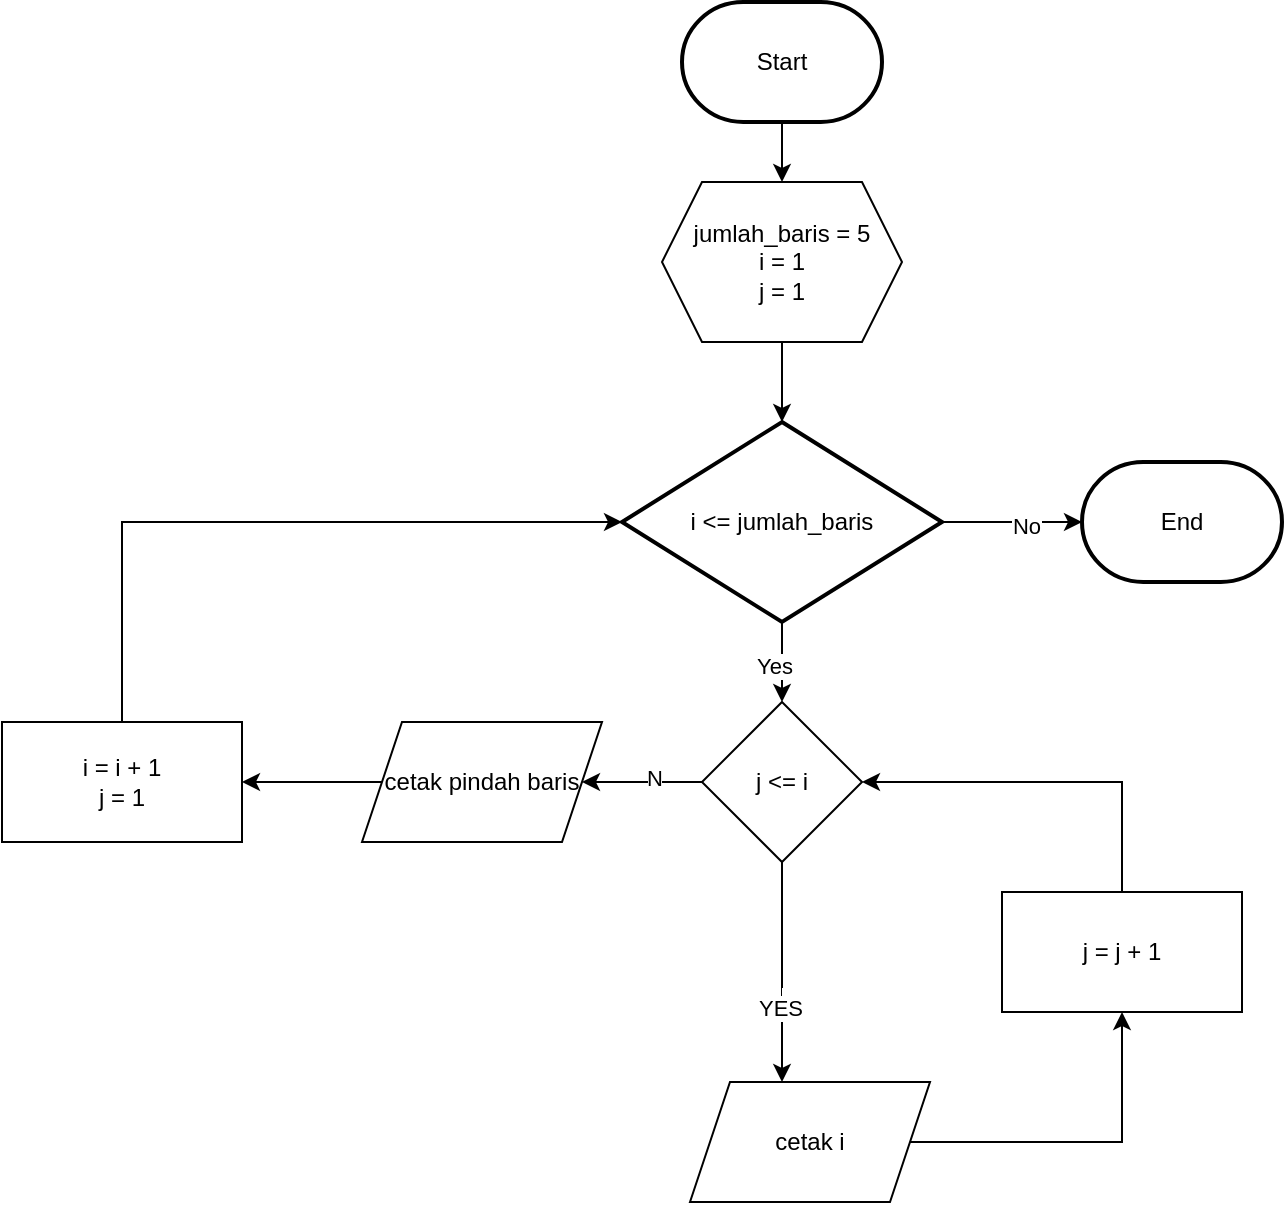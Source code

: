 <mxfile version="21.7.5" type="github">
  <diagram name="Page-1" id="i9kUg0sXFJhj6cccn-YR">
    <mxGraphModel dx="1050" dy="677" grid="1" gridSize="10" guides="1" tooltips="1" connect="1" arrows="1" fold="1" page="1" pageScale="1" pageWidth="827" pageHeight="1169" math="0" shadow="0">
      <root>
        <mxCell id="0" />
        <mxCell id="1" parent="0" />
        <mxCell id="tY3E_lzMiKL4bfyCI7sq-5" style="edgeStyle=orthogonalEdgeStyle;rounded=0;orthogonalLoop=1;jettySize=auto;html=1;entryX=0.5;entryY=0;entryDx=0;entryDy=0;" edge="1" parent="1" source="tY3E_lzMiKL4bfyCI7sq-1" target="tY3E_lzMiKL4bfyCI7sq-4">
          <mxGeometry relative="1" as="geometry" />
        </mxCell>
        <mxCell id="tY3E_lzMiKL4bfyCI7sq-1" value="Start" style="strokeWidth=2;html=1;shape=mxgraph.flowchart.terminator;whiteSpace=wrap;" vertex="1" parent="1">
          <mxGeometry x="350" y="110" width="100" height="60" as="geometry" />
        </mxCell>
        <mxCell id="tY3E_lzMiKL4bfyCI7sq-8" style="edgeStyle=orthogonalEdgeStyle;rounded=0;orthogonalLoop=1;jettySize=auto;html=1;entryX=0.5;entryY=0;entryDx=0;entryDy=0;entryPerimeter=0;" edge="1" parent="1" source="tY3E_lzMiKL4bfyCI7sq-4" target="tY3E_lzMiKL4bfyCI7sq-7">
          <mxGeometry relative="1" as="geometry" />
        </mxCell>
        <mxCell id="tY3E_lzMiKL4bfyCI7sq-4" value="&lt;div&gt;jumlah_baris = 5&lt;br&gt;&lt;/div&gt;&lt;div&gt;i = 1&lt;br&gt;&lt;/div&gt;&lt;div&gt;j = 1&lt;br&gt;&lt;/div&gt;" style="shape=hexagon;perimeter=hexagonPerimeter2;whiteSpace=wrap;html=1;fixedSize=1;" vertex="1" parent="1">
          <mxGeometry x="340" y="200" width="120" height="80" as="geometry" />
        </mxCell>
        <mxCell id="tY3E_lzMiKL4bfyCI7sq-17" style="edgeStyle=orthogonalEdgeStyle;rounded=0;orthogonalLoop=1;jettySize=auto;html=1;entryX=0.5;entryY=0;entryDx=0;entryDy=0;" edge="1" parent="1" source="tY3E_lzMiKL4bfyCI7sq-7" target="tY3E_lzMiKL4bfyCI7sq-16">
          <mxGeometry relative="1" as="geometry" />
        </mxCell>
        <mxCell id="tY3E_lzMiKL4bfyCI7sq-33" value="Yes" style="edgeLabel;html=1;align=center;verticalAlign=middle;resizable=0;points=[];" vertex="1" connectable="0" parent="tY3E_lzMiKL4bfyCI7sq-17">
          <mxGeometry x="0.1" y="-4" relative="1" as="geometry">
            <mxPoint as="offset" />
          </mxGeometry>
        </mxCell>
        <mxCell id="tY3E_lzMiKL4bfyCI7sq-25" style="edgeStyle=orthogonalEdgeStyle;rounded=0;orthogonalLoop=1;jettySize=auto;html=1;entryX=0;entryY=0.5;entryDx=0;entryDy=0;entryPerimeter=0;" edge="1" parent="1" source="tY3E_lzMiKL4bfyCI7sq-7" target="tY3E_lzMiKL4bfyCI7sq-27">
          <mxGeometry relative="1" as="geometry">
            <mxPoint x="580" y="370" as="targetPoint" />
            <Array as="points">
              <mxPoint x="540" y="370" />
              <mxPoint x="540" y="370" />
            </Array>
          </mxGeometry>
        </mxCell>
        <mxCell id="tY3E_lzMiKL4bfyCI7sq-32" value="No" style="edgeLabel;html=1;align=center;verticalAlign=middle;resizable=0;points=[];" vertex="1" connectable="0" parent="tY3E_lzMiKL4bfyCI7sq-25">
          <mxGeometry x="0.2" y="-2" relative="1" as="geometry">
            <mxPoint as="offset" />
          </mxGeometry>
        </mxCell>
        <mxCell id="tY3E_lzMiKL4bfyCI7sq-7" value="i &amp;lt;= jumlah_baris" style="strokeWidth=2;html=1;shape=mxgraph.flowchart.decision;whiteSpace=wrap;" vertex="1" parent="1">
          <mxGeometry x="320" y="320" width="160" height="100" as="geometry" />
        </mxCell>
        <mxCell id="tY3E_lzMiKL4bfyCI7sq-20" style="edgeStyle=orthogonalEdgeStyle;rounded=0;orthogonalLoop=1;jettySize=auto;html=1;entryX=0.5;entryY=1;entryDx=0;entryDy=0;exitX=1;exitY=0.5;exitDx=0;exitDy=0;" edge="1" parent="1" target="tY3E_lzMiKL4bfyCI7sq-34">
          <mxGeometry relative="1" as="geometry">
            <mxPoint x="470" y="500" as="targetPoint" />
            <mxPoint x="460" y="680" as="sourcePoint" />
            <Array as="points">
              <mxPoint x="570" y="680" />
            </Array>
          </mxGeometry>
        </mxCell>
        <mxCell id="tY3E_lzMiKL4bfyCI7sq-18" style="edgeStyle=orthogonalEdgeStyle;rounded=0;orthogonalLoop=1;jettySize=auto;html=1;entryX=0.5;entryY=0;entryDx=0;entryDy=0;" edge="1" parent="1" source="tY3E_lzMiKL4bfyCI7sq-16">
          <mxGeometry relative="1" as="geometry">
            <mxPoint x="400" y="650" as="targetPoint" />
          </mxGeometry>
        </mxCell>
        <mxCell id="tY3E_lzMiKL4bfyCI7sq-21" value="y" style="edgeLabel;html=1;align=center;verticalAlign=middle;resizable=0;points=[];" vertex="1" connectable="0" parent="tY3E_lzMiKL4bfyCI7sq-18">
          <mxGeometry x="0.257" y="1" relative="1" as="geometry">
            <mxPoint as="offset" />
          </mxGeometry>
        </mxCell>
        <mxCell id="tY3E_lzMiKL4bfyCI7sq-30" value="&lt;div&gt;YES&lt;/div&gt;" style="edgeLabel;html=1;align=center;verticalAlign=middle;resizable=0;points=[];" vertex="1" connectable="0" parent="tY3E_lzMiKL4bfyCI7sq-18">
          <mxGeometry x="0.327" y="-2" relative="1" as="geometry">
            <mxPoint as="offset" />
          </mxGeometry>
        </mxCell>
        <mxCell id="tY3E_lzMiKL4bfyCI7sq-23" style="edgeStyle=orthogonalEdgeStyle;rounded=0;orthogonalLoop=1;jettySize=auto;html=1;entryX=1;entryY=0.5;entryDx=0;entryDy=0;" edge="1" parent="1" source="tY3E_lzMiKL4bfyCI7sq-16" target="tY3E_lzMiKL4bfyCI7sq-39">
          <mxGeometry relative="1" as="geometry">
            <mxPoint x="280" y="500" as="targetPoint" />
          </mxGeometry>
        </mxCell>
        <mxCell id="tY3E_lzMiKL4bfyCI7sq-29" value="N" style="edgeLabel;html=1;align=center;verticalAlign=middle;resizable=0;points=[];" vertex="1" connectable="0" parent="tY3E_lzMiKL4bfyCI7sq-23">
          <mxGeometry x="-0.2" y="-2" relative="1" as="geometry">
            <mxPoint as="offset" />
          </mxGeometry>
        </mxCell>
        <mxCell id="tY3E_lzMiKL4bfyCI7sq-16" value="j &amp;lt;= i" style="rhombus;whiteSpace=wrap;html=1;" vertex="1" parent="1">
          <mxGeometry x="360" y="460" width="80" height="80" as="geometry" />
        </mxCell>
        <mxCell id="tY3E_lzMiKL4bfyCI7sq-31" style="edgeStyle=orthogonalEdgeStyle;rounded=0;orthogonalLoop=1;jettySize=auto;html=1;entryX=0;entryY=0.5;entryDx=0;entryDy=0;entryPerimeter=0;exitX=0.5;exitY=0;exitDx=0;exitDy=0;" edge="1" parent="1" source="tY3E_lzMiKL4bfyCI7sq-24" target="tY3E_lzMiKL4bfyCI7sq-7">
          <mxGeometry relative="1" as="geometry" />
        </mxCell>
        <mxCell id="tY3E_lzMiKL4bfyCI7sq-24" value="&lt;div&gt;i = i + 1&lt;br&gt;&lt;/div&gt;&lt;div&gt;j = 1&lt;br&gt;&lt;/div&gt;" style="rounded=0;whiteSpace=wrap;html=1;" vertex="1" parent="1">
          <mxGeometry x="10" y="470" width="120" height="60" as="geometry" />
        </mxCell>
        <mxCell id="tY3E_lzMiKL4bfyCI7sq-27" value="End" style="strokeWidth=2;html=1;shape=mxgraph.flowchart.terminator;whiteSpace=wrap;" vertex="1" parent="1">
          <mxGeometry x="550" y="340" width="100" height="60" as="geometry" />
        </mxCell>
        <mxCell id="tY3E_lzMiKL4bfyCI7sq-36" style="edgeStyle=orthogonalEdgeStyle;rounded=0;orthogonalLoop=1;jettySize=auto;html=1;entryX=1;entryY=0.5;entryDx=0;entryDy=0;exitX=0.5;exitY=0;exitDx=0;exitDy=0;" edge="1" parent="1" source="tY3E_lzMiKL4bfyCI7sq-34" target="tY3E_lzMiKL4bfyCI7sq-16">
          <mxGeometry relative="1" as="geometry" />
        </mxCell>
        <mxCell id="tY3E_lzMiKL4bfyCI7sq-34" value="j = j + 1" style="rounded=0;whiteSpace=wrap;html=1;" vertex="1" parent="1">
          <mxGeometry x="510" y="555" width="120" height="60" as="geometry" />
        </mxCell>
        <mxCell id="tY3E_lzMiKL4bfyCI7sq-38" value="cetak i" style="shape=parallelogram;perimeter=parallelogramPerimeter;whiteSpace=wrap;html=1;fixedSize=1;" vertex="1" parent="1">
          <mxGeometry x="354" y="650" width="120" height="60" as="geometry" />
        </mxCell>
        <mxCell id="tY3E_lzMiKL4bfyCI7sq-40" style="edgeStyle=orthogonalEdgeStyle;rounded=0;orthogonalLoop=1;jettySize=auto;html=1;entryX=1;entryY=0.5;entryDx=0;entryDy=0;" edge="1" parent="1" source="tY3E_lzMiKL4bfyCI7sq-39" target="tY3E_lzMiKL4bfyCI7sq-24">
          <mxGeometry relative="1" as="geometry" />
        </mxCell>
        <mxCell id="tY3E_lzMiKL4bfyCI7sq-39" value="cetak pindah baris" style="shape=parallelogram;perimeter=parallelogramPerimeter;whiteSpace=wrap;html=1;fixedSize=1;" vertex="1" parent="1">
          <mxGeometry x="190" y="470" width="120" height="60" as="geometry" />
        </mxCell>
      </root>
    </mxGraphModel>
  </diagram>
</mxfile>
